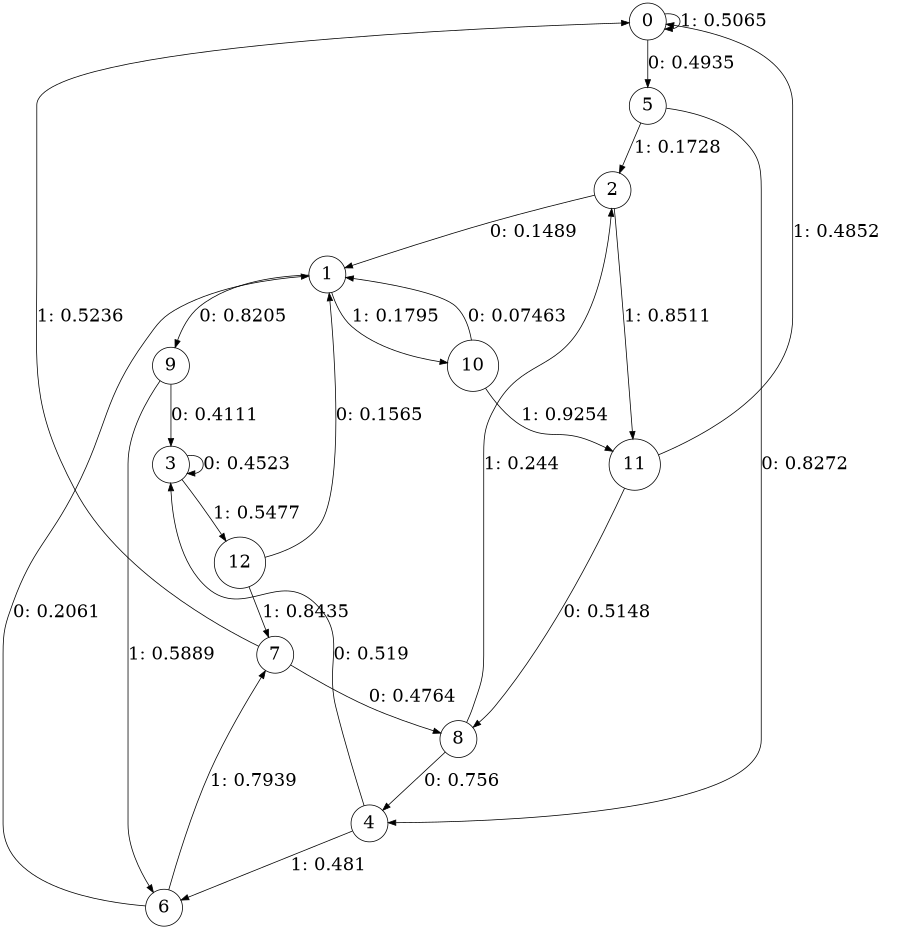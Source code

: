 digraph "ch13randomL4" {
size = "6,8.5";
ratio = "fill";
node [shape = circle];
node [fontsize = 24];
edge [fontsize = 24];
0 -> 5 [label = "0: 0.4935   "];
0 -> 0 [label = "1: 0.5065   "];
1 -> 9 [label = "0: 0.8205   "];
1 -> 10 [label = "1: 0.1795   "];
2 -> 1 [label = "0: 0.1489   "];
2 -> 11 [label = "1: 0.8511   "];
3 -> 3 [label = "0: 0.4523   "];
3 -> 12 [label = "1: 0.5477   "];
4 -> 3 [label = "0: 0.519    "];
4 -> 6 [label = "1: 0.481    "];
5 -> 4 [label = "0: 0.8272   "];
5 -> 2 [label = "1: 0.1728   "];
6 -> 1 [label = "0: 0.2061   "];
6 -> 7 [label = "1: 0.7939   "];
7 -> 8 [label = "0: 0.4764   "];
7 -> 0 [label = "1: 0.5236   "];
8 -> 4 [label = "0: 0.756    "];
8 -> 2 [label = "1: 0.244    "];
9 -> 3 [label = "0: 0.4111   "];
9 -> 6 [label = "1: 0.5889   "];
10 -> 1 [label = "0: 0.07463  "];
10 -> 11 [label = "1: 0.9254   "];
11 -> 8 [label = "0: 0.5148   "];
11 -> 0 [label = "1: 0.4852   "];
12 -> 1 [label = "0: 0.1565   "];
12 -> 7 [label = "1: 0.8435   "];
}